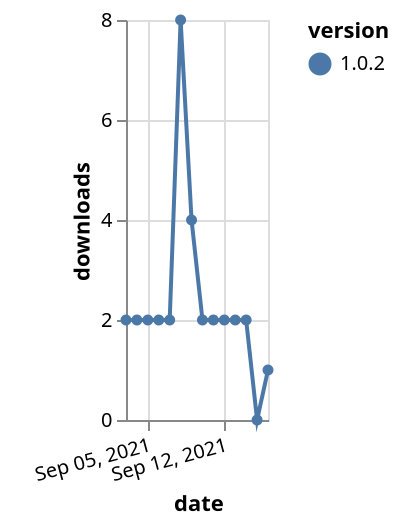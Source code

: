 {"$schema": "https://vega.github.io/schema/vega-lite/v5.json", "description": "A simple bar chart with embedded data.", "data": {"values": [{"date": "2021-09-03", "total": 4021, "delta": 2, "version": "1.0.2"}, {"date": "2021-09-04", "total": 4023, "delta": 2, "version": "1.0.2"}, {"date": "2021-09-05", "total": 4025, "delta": 2, "version": "1.0.2"}, {"date": "2021-09-06", "total": 4027, "delta": 2, "version": "1.0.2"}, {"date": "2021-09-07", "total": 4029, "delta": 2, "version": "1.0.2"}, {"date": "2021-09-08", "total": 4037, "delta": 8, "version": "1.0.2"}, {"date": "2021-09-09", "total": 4041, "delta": 4, "version": "1.0.2"}, {"date": "2021-09-10", "total": 4043, "delta": 2, "version": "1.0.2"}, {"date": "2021-09-11", "total": 4045, "delta": 2, "version": "1.0.2"}, {"date": "2021-09-12", "total": 4047, "delta": 2, "version": "1.0.2"}, {"date": "2021-09-13", "total": 4049, "delta": 2, "version": "1.0.2"}, {"date": "2021-09-14", "total": 4051, "delta": 2, "version": "1.0.2"}, {"date": "2021-09-15", "total": 4051, "delta": 0, "version": "1.0.2"}, {"date": "2021-09-16", "total": 4052, "delta": 1, "version": "1.0.2"}]}, "width": "container", "mark": {"type": "line", "point": {"filled": true}}, "encoding": {"x": {"field": "date", "type": "temporal", "timeUnit": "yearmonthdate", "title": "date", "axis": {"labelAngle": -15}}, "y": {"field": "delta", "type": "quantitative", "title": "downloads"}, "color": {"field": "version", "type": "nominal"}, "tooltip": {"field": "delta"}}}